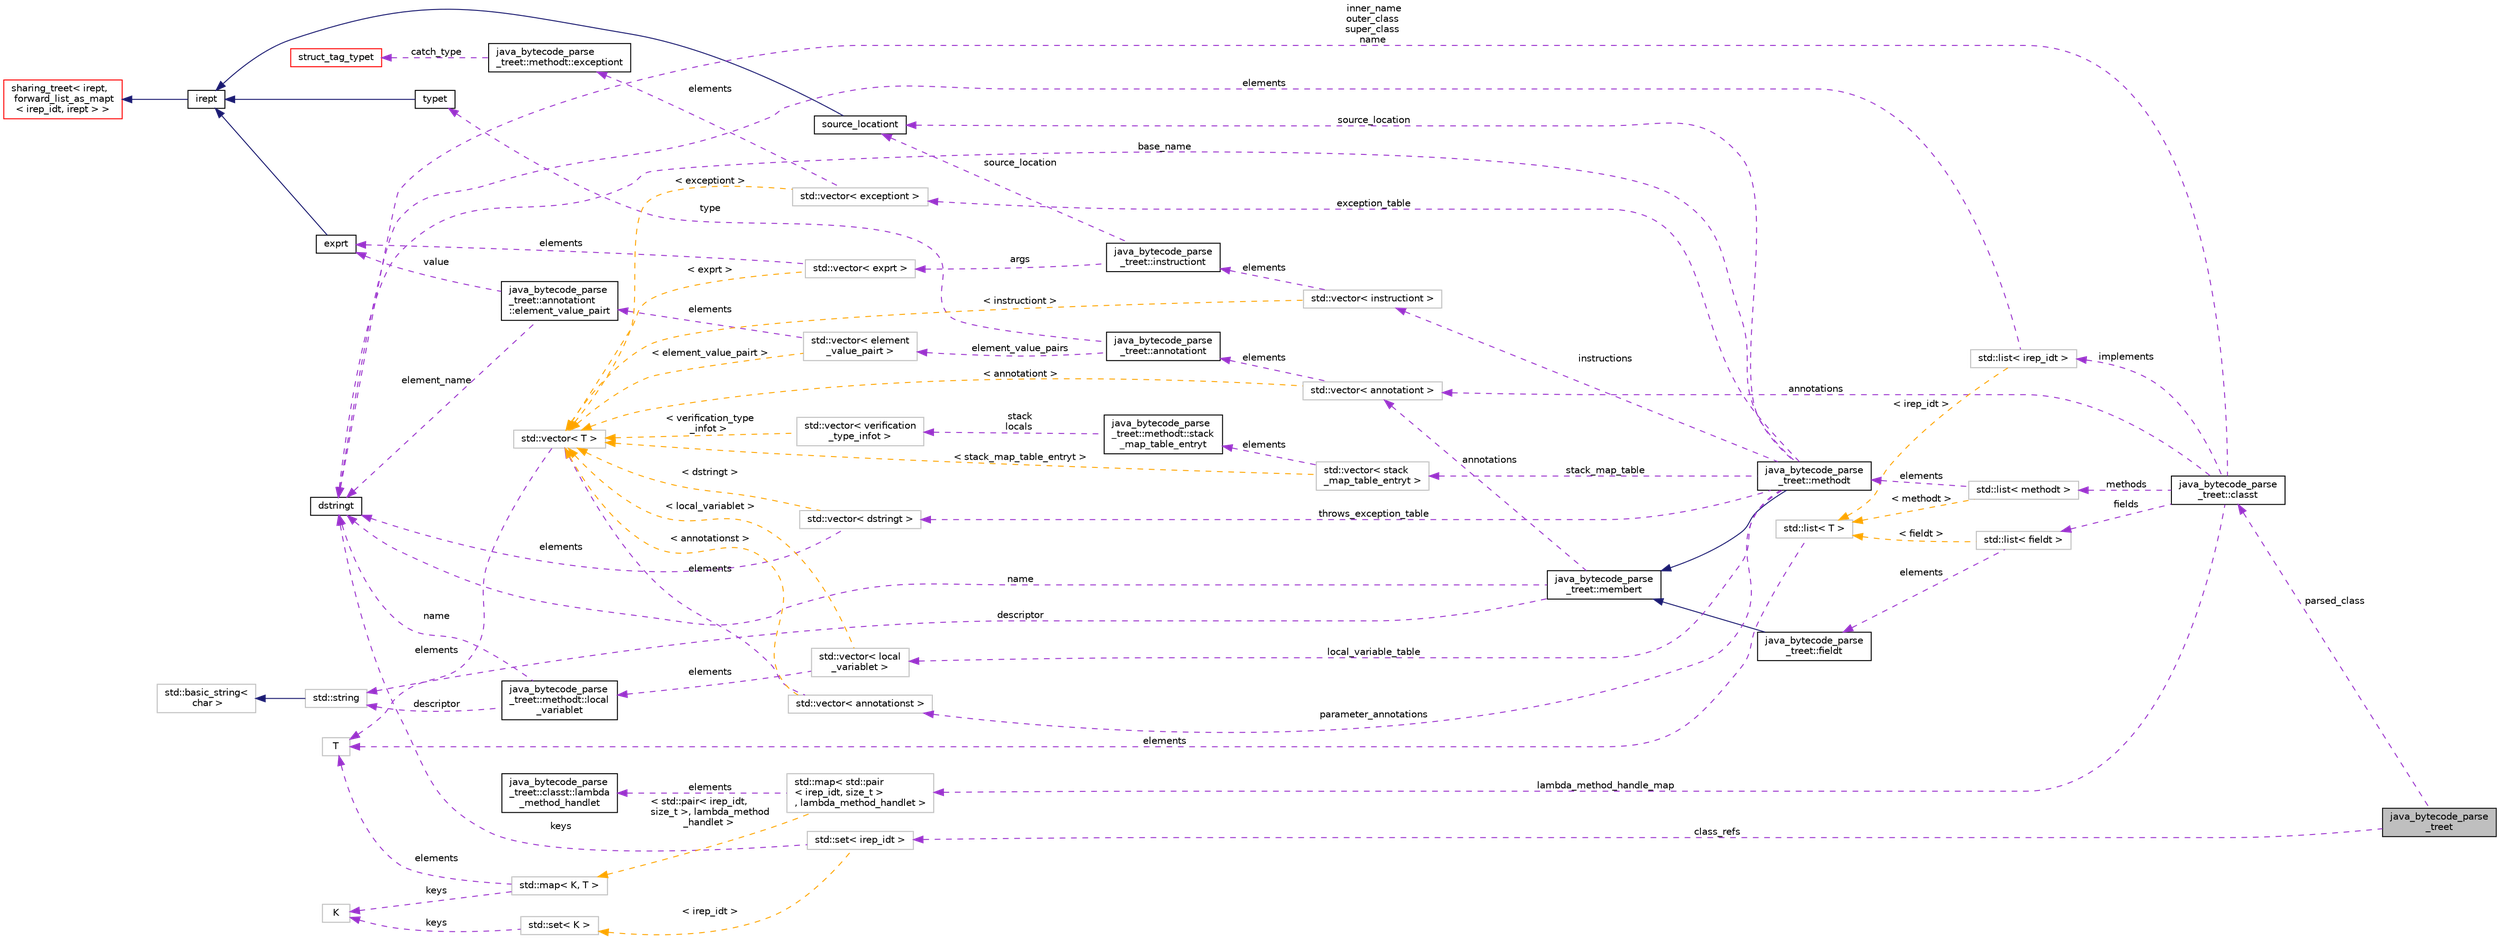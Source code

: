 digraph "java_bytecode_parse_treet"
{
 // LATEX_PDF_SIZE
  bgcolor="transparent";
  edge [fontname="Helvetica",fontsize="10",labelfontname="Helvetica",labelfontsize="10"];
  node [fontname="Helvetica",fontsize="10",shape=record];
  rankdir="LR";
  Node1 [label="java_bytecode_parse\l_treet",height=0.2,width=0.4,color="black", fillcolor="grey75", style="filled", fontcolor="black",tooltip=" "];
  Node2 -> Node1 [dir="back",color="darkorchid3",fontsize="10",style="dashed",label=" parsed_class" ,fontname="Helvetica"];
  Node2 [label="java_bytecode_parse\l_treet::classt",height=0.2,width=0.4,color="black",URL="$structjava__bytecode__parse__treet_1_1classt.html",tooltip=" "];
  Node3 -> Node2 [dir="back",color="darkorchid3",fontsize="10",style="dashed",label=" annotations" ,fontname="Helvetica"];
  Node3 [label="std::vector\< annotationt \>",height=0.2,width=0.4,color="grey75",tooltip=" "];
  Node4 -> Node3 [dir="back",color="darkorchid3",fontsize="10",style="dashed",label=" elements" ,fontname="Helvetica"];
  Node4 [label="java_bytecode_parse\l_treet::annotationt",height=0.2,width=0.4,color="black",URL="$structjava__bytecode__parse__treet_1_1annotationt.html",tooltip=" "];
  Node5 -> Node4 [dir="back",color="darkorchid3",fontsize="10",style="dashed",label=" type" ,fontname="Helvetica"];
  Node5 [label="typet",height=0.2,width=0.4,color="black",URL="$classtypet.html",tooltip="The type of an expression, extends irept."];
  Node6 -> Node5 [dir="back",color="midnightblue",fontsize="10",style="solid",fontname="Helvetica"];
  Node6 [label="irept",height=0.2,width=0.4,color="black",URL="$classirept.html",tooltip="There are a large number of kinds of tree structured or tree-like data in CPROVER."];
  Node7 -> Node6 [dir="back",color="midnightblue",fontsize="10",style="solid",fontname="Helvetica"];
  Node7 [label="sharing_treet\< irept,\l forward_list_as_mapt\l\< irep_idt, irept \> \>",height=0.2,width=0.4,color="red",URL="$classsharing__treet.html",tooltip=" "];
  Node15 -> Node4 [dir="back",color="darkorchid3",fontsize="10",style="dashed",label=" element_value_pairs" ,fontname="Helvetica"];
  Node15 [label="std::vector\< element\l_value_pairt \>",height=0.2,width=0.4,color="grey75",tooltip=" "];
  Node16 -> Node15 [dir="back",color="darkorchid3",fontsize="10",style="dashed",label=" elements" ,fontname="Helvetica"];
  Node16 [label="java_bytecode_parse\l_treet::annotationt\l::element_value_pairt",height=0.2,width=0.4,color="black",URL="$structjava__bytecode__parse__treet_1_1annotationt_1_1element__value__pairt.html",tooltip=" "];
  Node13 -> Node16 [dir="back",color="darkorchid3",fontsize="10",style="dashed",label=" element_name" ,fontname="Helvetica"];
  Node13 [label="dstringt",height=0.2,width=0.4,color="black",URL="$classdstringt.html",tooltip="dstringt has one field, an unsigned integer no which is an index into a static table of strings."];
  Node17 -> Node16 [dir="back",color="darkorchid3",fontsize="10",style="dashed",label=" value" ,fontname="Helvetica"];
  Node17 [label="exprt",height=0.2,width=0.4,color="black",URL="$classexprt.html",tooltip="Base class for all expressions."];
  Node6 -> Node17 [dir="back",color="midnightblue",fontsize="10",style="solid",fontname="Helvetica"];
  Node11 -> Node15 [dir="back",color="orange",fontsize="10",style="dashed",label=" \< element_value_pairt \>" ,fontname="Helvetica"];
  Node11 [label="std::vector\< T \>",height=0.2,width=0.4,color="grey75",tooltip="STL class."];
  Node12 -> Node11 [dir="back",color="darkorchid3",fontsize="10",style="dashed",label=" elements" ,fontname="Helvetica"];
  Node12 [label="T",height=0.2,width=0.4,color="grey75",tooltip=" "];
  Node11 -> Node3 [dir="back",color="orange",fontsize="10",style="dashed",label=" \< annotationt \>" ,fontname="Helvetica"];
  Node18 -> Node2 [dir="back",color="darkorchid3",fontsize="10",style="dashed",label=" lambda_method_handle_map" ,fontname="Helvetica"];
  Node18 [label="std::map\< std::pair\l\< irep_idt, size_t \>\l, lambda_method_handlet \>",height=0.2,width=0.4,color="grey75",tooltip=" "];
  Node19 -> Node18 [dir="back",color="darkorchid3",fontsize="10",style="dashed",label=" elements" ,fontname="Helvetica"];
  Node19 [label="java_bytecode_parse\l_treet::classt::lambda\l_method_handlet",height=0.2,width=0.4,color="black",URL="$structjava__bytecode__parse__treet_1_1classt_1_1lambda__method__handlet.html",tooltip=" "];
  Node20 -> Node18 [dir="back",color="orange",fontsize="10",style="dashed",label=" \< std::pair\< irep_idt,\l size_t \>, lambda_method\l_handlet \>" ,fontname="Helvetica"];
  Node20 [label="std::map\< K, T \>",height=0.2,width=0.4,color="grey75",tooltip="STL class."];
  Node21 -> Node20 [dir="back",color="darkorchid3",fontsize="10",style="dashed",label=" keys" ,fontname="Helvetica"];
  Node21 [label="K",height=0.2,width=0.4,color="grey75",tooltip=" "];
  Node12 -> Node20 [dir="back",color="darkorchid3",fontsize="10",style="dashed",label=" elements" ,fontname="Helvetica"];
  Node22 -> Node2 [dir="back",color="darkorchid3",fontsize="10",style="dashed",label=" implements" ,fontname="Helvetica"];
  Node22 [label="std::list\< irep_idt \>",height=0.2,width=0.4,color="grey75",tooltip=" "];
  Node13 -> Node22 [dir="back",color="darkorchid3",fontsize="10",style="dashed",label=" elements" ,fontname="Helvetica"];
  Node23 -> Node22 [dir="back",color="orange",fontsize="10",style="dashed",label=" \< irep_idt \>" ,fontname="Helvetica"];
  Node23 [label="std::list\< T \>",height=0.2,width=0.4,color="grey75",tooltip="STL class."];
  Node12 -> Node23 [dir="back",color="darkorchid3",fontsize="10",style="dashed",label=" elements" ,fontname="Helvetica"];
  Node24 -> Node2 [dir="back",color="darkorchid3",fontsize="10",style="dashed",label=" fields" ,fontname="Helvetica"];
  Node24 [label="std::list\< fieldt \>",height=0.2,width=0.4,color="grey75",tooltip=" "];
  Node25 -> Node24 [dir="back",color="darkorchid3",fontsize="10",style="dashed",label=" elements" ,fontname="Helvetica"];
  Node25 [label="java_bytecode_parse\l_treet::fieldt",height=0.2,width=0.4,color="black",URL="$structjava__bytecode__parse__treet_1_1fieldt.html",tooltip=" "];
  Node26 -> Node25 [dir="back",color="midnightblue",fontsize="10",style="solid",fontname="Helvetica"];
  Node26 [label="java_bytecode_parse\l_treet::membert",height=0.2,width=0.4,color="black",URL="$structjava__bytecode__parse__treet_1_1membert.html",tooltip=" "];
  Node3 -> Node26 [dir="back",color="darkorchid3",fontsize="10",style="dashed",label=" annotations" ,fontname="Helvetica"];
  Node13 -> Node26 [dir="back",color="darkorchid3",fontsize="10",style="dashed",label=" name" ,fontname="Helvetica"];
  Node27 -> Node26 [dir="back",color="darkorchid3",fontsize="10",style="dashed",label=" descriptor" ,fontname="Helvetica"];
  Node27 [label="std::string",height=0.2,width=0.4,color="grey75",tooltip="STL class."];
  Node28 -> Node27 [dir="back",color="midnightblue",fontsize="10",style="solid",fontname="Helvetica"];
  Node28 [label="std::basic_string\<\l char \>",height=0.2,width=0.4,color="grey75",tooltip="STL class."];
  Node23 -> Node24 [dir="back",color="orange",fontsize="10",style="dashed",label=" \< fieldt \>" ,fontname="Helvetica"];
  Node13 -> Node2 [dir="back",color="darkorchid3",fontsize="10",style="dashed",label=" inner_name\nouter_class\nsuper_class\nname" ,fontname="Helvetica"];
  Node29 -> Node2 [dir="back",color="darkorchid3",fontsize="10",style="dashed",label=" methods" ,fontname="Helvetica"];
  Node29 [label="std::list\< methodt \>",height=0.2,width=0.4,color="grey75",tooltip=" "];
  Node30 -> Node29 [dir="back",color="darkorchid3",fontsize="10",style="dashed",label=" elements" ,fontname="Helvetica"];
  Node30 [label="java_bytecode_parse\l_treet::methodt",height=0.2,width=0.4,color="black",URL="$structjava__bytecode__parse__treet_1_1methodt.html",tooltip=" "];
  Node26 -> Node30 [dir="back",color="midnightblue",fontsize="10",style="solid",fontname="Helvetica"];
  Node31 -> Node30 [dir="back",color="darkorchid3",fontsize="10",style="dashed",label=" local_variable_table" ,fontname="Helvetica"];
  Node31 [label="std::vector\< local\l_variablet \>",height=0.2,width=0.4,color="grey75",tooltip=" "];
  Node32 -> Node31 [dir="back",color="darkorchid3",fontsize="10",style="dashed",label=" elements" ,fontname="Helvetica"];
  Node32 [label="java_bytecode_parse\l_treet::methodt::local\l_variablet",height=0.2,width=0.4,color="black",URL="$structjava__bytecode__parse__treet_1_1methodt_1_1local__variablet.html",tooltip=" "];
  Node13 -> Node32 [dir="back",color="darkorchid3",fontsize="10",style="dashed",label=" name" ,fontname="Helvetica"];
  Node27 -> Node32 [dir="back",color="darkorchid3",fontsize="10",style="dashed",label=" descriptor" ,fontname="Helvetica"];
  Node11 -> Node31 [dir="back",color="orange",fontsize="10",style="dashed",label=" \< local_variablet \>" ,fontname="Helvetica"];
  Node33 -> Node30 [dir="back",color="darkorchid3",fontsize="10",style="dashed",label=" exception_table" ,fontname="Helvetica"];
  Node33 [label="std::vector\< exceptiont \>",height=0.2,width=0.4,color="grey75",tooltip=" "];
  Node34 -> Node33 [dir="back",color="darkorchid3",fontsize="10",style="dashed",label=" elements" ,fontname="Helvetica"];
  Node34 [label="java_bytecode_parse\l_treet::methodt::exceptiont",height=0.2,width=0.4,color="black",URL="$structjava__bytecode__parse__treet_1_1methodt_1_1exceptiont.html",tooltip=" "];
  Node35 -> Node34 [dir="back",color="darkorchid3",fontsize="10",style="dashed",label=" catch_type" ,fontname="Helvetica"];
  Node35 [label="struct_tag_typet",height=0.2,width=0.4,color="red",URL="$classstruct__tag__typet.html",tooltip="A struct tag type, i.e., struct_typet with an identifier."];
  Node11 -> Node33 [dir="back",color="orange",fontsize="10",style="dashed",label=" \< exceptiont \>" ,fontname="Helvetica"];
  Node37 -> Node30 [dir="back",color="darkorchid3",fontsize="10",style="dashed",label=" parameter_annotations" ,fontname="Helvetica"];
  Node37 [label="std::vector\< annotationst \>",height=0.2,width=0.4,color="grey75",tooltip=" "];
  Node11 -> Node37 [dir="back",color="darkorchid3",fontsize="10",style="dashed",label=" elements" ,fontname="Helvetica"];
  Node11 -> Node37 [dir="back",color="orange",fontsize="10",style="dashed",label=" \< annotationst \>" ,fontname="Helvetica"];
  Node13 -> Node30 [dir="back",color="darkorchid3",fontsize="10",style="dashed",label=" base_name" ,fontname="Helvetica"];
  Node38 -> Node30 [dir="back",color="darkorchid3",fontsize="10",style="dashed",label=" stack_map_table" ,fontname="Helvetica"];
  Node38 [label="std::vector\< stack\l_map_table_entryt \>",height=0.2,width=0.4,color="grey75",tooltip=" "];
  Node39 -> Node38 [dir="back",color="darkorchid3",fontsize="10",style="dashed",label=" elements" ,fontname="Helvetica"];
  Node39 [label="java_bytecode_parse\l_treet::methodt::stack\l_map_table_entryt",height=0.2,width=0.4,color="black",URL="$structjava__bytecode__parse__treet_1_1methodt_1_1stack__map__table__entryt.html",tooltip=" "];
  Node40 -> Node39 [dir="back",color="darkorchid3",fontsize="10",style="dashed",label=" stack\nlocals" ,fontname="Helvetica"];
  Node40 [label="std::vector\< verification\l_type_infot \>",height=0.2,width=0.4,color="grey75",tooltip=" "];
  Node11 -> Node40 [dir="back",color="orange",fontsize="10",style="dashed",label=" \< verification_type\l_infot \>" ,fontname="Helvetica"];
  Node11 -> Node38 [dir="back",color="orange",fontsize="10",style="dashed",label=" \< stack_map_table_entryt \>" ,fontname="Helvetica"];
  Node42 -> Node30 [dir="back",color="darkorchid3",fontsize="10",style="dashed",label=" throws_exception_table" ,fontname="Helvetica"];
  Node42 [label="std::vector\< dstringt \>",height=0.2,width=0.4,color="grey75",tooltip=" "];
  Node13 -> Node42 [dir="back",color="darkorchid3",fontsize="10",style="dashed",label=" elements" ,fontname="Helvetica"];
  Node11 -> Node42 [dir="back",color="orange",fontsize="10",style="dashed",label=" \< dstringt \>" ,fontname="Helvetica"];
  Node43 -> Node30 [dir="back",color="darkorchid3",fontsize="10",style="dashed",label=" instructions" ,fontname="Helvetica"];
  Node43 [label="std::vector\< instructiont \>",height=0.2,width=0.4,color="grey75",tooltip=" "];
  Node44 -> Node43 [dir="back",color="darkorchid3",fontsize="10",style="dashed",label=" elements" ,fontname="Helvetica"];
  Node44 [label="java_bytecode_parse\l_treet::instructiont",height=0.2,width=0.4,color="black",URL="$structjava__bytecode__parse__treet_1_1instructiont.html",tooltip=" "];
  Node45 -> Node44 [dir="back",color="darkorchid3",fontsize="10",style="dashed",label=" args" ,fontname="Helvetica"];
  Node45 [label="std::vector\< exprt \>",height=0.2,width=0.4,color="grey75",tooltip=" "];
  Node17 -> Node45 [dir="back",color="darkorchid3",fontsize="10",style="dashed",label=" elements" ,fontname="Helvetica"];
  Node11 -> Node45 [dir="back",color="orange",fontsize="10",style="dashed",label=" \< exprt \>" ,fontname="Helvetica"];
  Node46 -> Node44 [dir="back",color="darkorchid3",fontsize="10",style="dashed",label=" source_location" ,fontname="Helvetica"];
  Node46 [label="source_locationt",height=0.2,width=0.4,color="black",URL="$classsource__locationt.html",tooltip=" "];
  Node6 -> Node46 [dir="back",color="midnightblue",fontsize="10",style="solid",fontname="Helvetica"];
  Node11 -> Node43 [dir="back",color="orange",fontsize="10",style="dashed",label=" \< instructiont \>" ,fontname="Helvetica"];
  Node46 -> Node30 [dir="back",color="darkorchid3",fontsize="10",style="dashed",label=" source_location" ,fontname="Helvetica"];
  Node23 -> Node29 [dir="back",color="orange",fontsize="10",style="dashed",label=" \< methodt \>" ,fontname="Helvetica"];
  Node47 -> Node1 [dir="back",color="darkorchid3",fontsize="10",style="dashed",label=" class_refs" ,fontname="Helvetica"];
  Node47 [label="std::set\< irep_idt \>",height=0.2,width=0.4,color="grey75",tooltip=" "];
  Node13 -> Node47 [dir="back",color="darkorchid3",fontsize="10",style="dashed",label=" keys" ,fontname="Helvetica"];
  Node48 -> Node47 [dir="back",color="orange",fontsize="10",style="dashed",label=" \< irep_idt \>" ,fontname="Helvetica"];
  Node48 [label="std::set\< K \>",height=0.2,width=0.4,color="grey75",tooltip="STL class."];
  Node21 -> Node48 [dir="back",color="darkorchid3",fontsize="10",style="dashed",label=" keys" ,fontname="Helvetica"];
}
